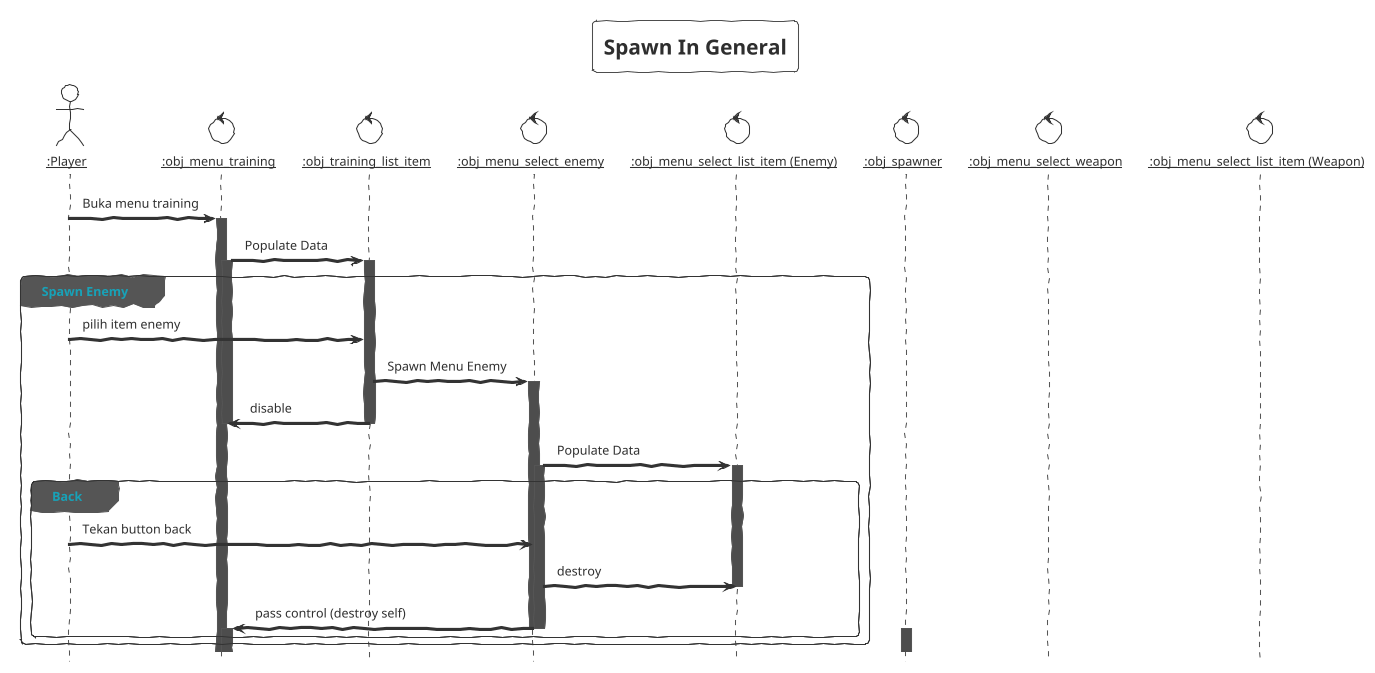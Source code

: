 @startuml Spawn In General

title Spawn In General

!theme sketchy-outline

hide footbox

actor player as "__:Player__"
control obj_menu_training as "__:obj_menu_training__"
control obj_training_list_item as "__:obj_training_list_item__"
control obj_menu_select_enemy as "__:obj_menu_select_enemy__"
control obj_menu_select_list_item_enemy as "__:obj_menu_select_list_item (Enemy)__"
control obj_spawner as "__:obj_spawner__"
control obj_menu_select_weapon as "__:obj_menu_select_weapon__"
control obj_menu_select_list_item_weapon as "__:obj_menu_select_list_item (Weapon)__"

' autonumber 1
player  -> obj_menu_training: Buka menu training
activate obj_menu_training
obj_menu_training -> obj_training_list_item : Populate Data
activate obj_menu_training

activate obj_training_list_item

group Spawn Enemy

player -> obj_training_list_item: pilih item enemy 

obj_training_list_item -> obj_menu_select_enemy: Spawn Menu Enemy 
activate obj_menu_select_enemy

obj_training_list_item -> obj_menu_training: disable
deactivate obj_menu_training
deactivate obj_training_list_item
' obj_training_list_item -> obj_training_list_item: disable self

' activate obj_menu_select_enemy
obj_menu_select_enemy -> obj_menu_select_list_item_enemy : Populate Data
activate obj_menu_select_enemy
activate obj_menu_select_list_item_enemy


group Back

player -> obj_menu_select_enemy: Tekan button back 

obj_menu_select_enemy -> obj_menu_select_list_item_enemy: destroy
deactivate obj_menu_select_list_item_enemy
obj_menu_select_enemy -> obj_menu_training: pass control (destroy self)
deactivate obj_menu_select_enemy
deactivate obj_menu_select_enemy
activate obj_menu_training


activate obj_spawner



end

end


' activate obj_menu_training



' obj_menu_training -> obj_menu_training : Populate Data
' activate obj_menu_training

' obj_menu_training -> obj_training_list_item: Create

' deactivate obj_menu_training
' activate obj_training_list_item

' group Pilih item "Enemy"
' obj_training_list_item -> obj_menu_select_enemy: Create
' activate obj_menu_select_enemy

' obj_menu_select_enemy -> obj_menu_select_enemy: Populate Data
' activate obj_menu_select_enemy

' obj_menu_select_enemy -> obj_menu_select_list_item_enemy: Create
' deactivate obj_menu_select_enemy

' activate obj_menu_select_list_item_enemy

' obj_menu_select_list_item_enemy -> obj_spawner: enemy selected
' activate obj_spawner
' deactivate obj_spawner



' obj_menu_select_list_item_enemy -> obj_menu_select_enemy: back
' deactivate obj_menu_select_list_item_enemy

' deactivate obj_menu_select_enemy


' end

' group Pilih item "Weapon"
' obj_training_list_item -> obj_menu_select_weapon: Create
' activate obj_menu_select_weapon

' obj_menu_select_weapon -> obj_menu_select_weapon : Populate Data
' activate obj_menu_select_weapon



' end




@enduml

@startuml asd

!theme sketchy



@enduml
